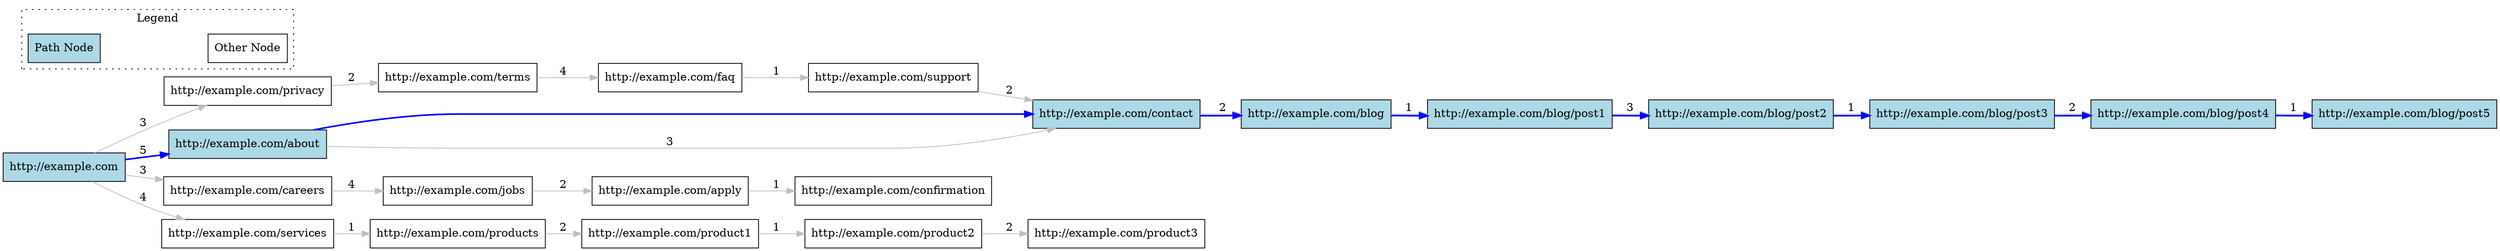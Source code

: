 digraph BidirectionalPath {
  node [shape=box];
  rankdir=LR;
  node [style=filled,fillcolor=white];
  edge [color=gray];
  "http://example.com" [label="http://example.com"];
  "http://example.com" -> "http://example.com/about" [label="5"];
  "http://example.com" -> "http://example.com/services" [label="4"];
  "http://example.com" -> "http://example.com/careers" [label="3"];
  "http://example.com" -> "http://example.com/privacy" [label="3"];
  "http://example.com/about" [label="http://example.com/about"];
  "http://example.com/about" -> "http://example.com/contact" [label="3"];
  "http://example.com/contact" [label="http://example.com/contact"];
  "http://example.com/contact" -> "http://example.com/blog" [label="2"];
  "http://example.com/blog" [label="http://example.com/blog"];
  "http://example.com/blog" -> "http://example.com/blog/post1" [label="1"];
  "http://example.com/services" [label="http://example.com/services"];
  "http://example.com/services" -> "http://example.com/products" [label="1"];
  "http://example.com/products" [label="http://example.com/products"];
  "http://example.com/products" -> "http://example.com/product1" [label="2"];
  "http://example.com/product1" [label="http://example.com/product1"];
  "http://example.com/product1" -> "http://example.com/product2" [label="1"];
  "http://example.com/product2" [label="http://example.com/product2"];
  "http://example.com/product2" -> "http://example.com/product3" [label="2"];
  "http://example.com/product3" [label="http://example.com/product3"];
  "http://example.com/careers" [label="http://example.com/careers"];
  "http://example.com/careers" -> "http://example.com/jobs" [label="4"];
  "http://example.com/jobs" [label="http://example.com/jobs"];
  "http://example.com/jobs" -> "http://example.com/apply" [label="2"];
  "http://example.com/apply" [label="http://example.com/apply"];
  "http://example.com/apply" -> "http://example.com/confirmation" [label="1"];
  "http://example.com/confirmation" [label="http://example.com/confirmation"];
  "http://example.com/privacy" [label="http://example.com/privacy"];
  "http://example.com/privacy" -> "http://example.com/terms" [label="2"];
  "http://example.com/terms" [label="http://example.com/terms"];
  "http://example.com/terms" -> "http://example.com/faq" [label="4"];
  "http://example.com/faq" [label="http://example.com/faq"];
  "http://example.com/faq" -> "http://example.com/support" [label="1"];
  "http://example.com/support" [label="http://example.com/support"];
  "http://example.com/support" -> "http://example.com/contact" [label="2"];
  "http://example.com/blog/post1" [label="http://example.com/blog/post1"];
  "http://example.com/blog/post1" -> "http://example.com/blog/post2" [label="3"];
  "http://example.com/blog/post2" [label="http://example.com/blog/post2"];
  "http://example.com/blog/post2" -> "http://example.com/blog/post3" [label="1"];
  "http://example.com/blog/post3" [label="http://example.com/blog/post3"];
  "http://example.com/blog/post3" -> "http://example.com/blog/post4" [label="2"];
  "http://example.com/blog/post4" [label="http://example.com/blog/post4"];
  "http://example.com/blog/post4" -> "http://example.com/blog/post5" [label="1"];
  "http://example.com/blog/post5" [label="http://example.com/blog/post5"];
  "http://example.com" [fillcolor=lightblue];
  "http://example.com/about" [fillcolor=lightblue];
  "http://example.com/contact" [fillcolor=lightblue];
  "http://example.com/blog" [fillcolor=lightblue];
  "http://example.com/blog/post1" [fillcolor=lightblue];
  "http://example.com/blog/post2" [fillcolor=lightblue];
  "http://example.com/blog/post3" [fillcolor=lightblue];
  "http://example.com/blog/post4" [fillcolor=lightblue];
  "http://example.com/blog/post5" [fillcolor=lightblue];
  "http://example.com" -> "http://example.com/about" [color=blue,penwidth=2.0];
  "http://example.com/about" -> "http://example.com/contact" [color=blue,penwidth=2.0];
  "http://example.com/contact" -> "http://example.com/blog" [color=blue,penwidth=2.0];
  "http://example.com/blog" -> "http://example.com/blog/post1" [color=blue,penwidth=2.0];
  "http://example.com/blog/post1" -> "http://example.com/blog/post2" [color=blue,penwidth=2.0];
  "http://example.com/blog/post2" -> "http://example.com/blog/post3" [color=blue,penwidth=2.0];
  "http://example.com/blog/post3" -> "http://example.com/blog/post4" [color=blue,penwidth=2.0];
  "http://example.com/blog/post4" -> "http://example.com/blog/post5" [color=blue,penwidth=2.0];
  subgraph cluster_legend {
    label="Legend";
    style=dotted;
    "Path Node" [fillcolor=lightblue];
    "Other Node" [fillcolor=white];
    "Path Node" -> "Other Node" [style=invis];
  }
}
